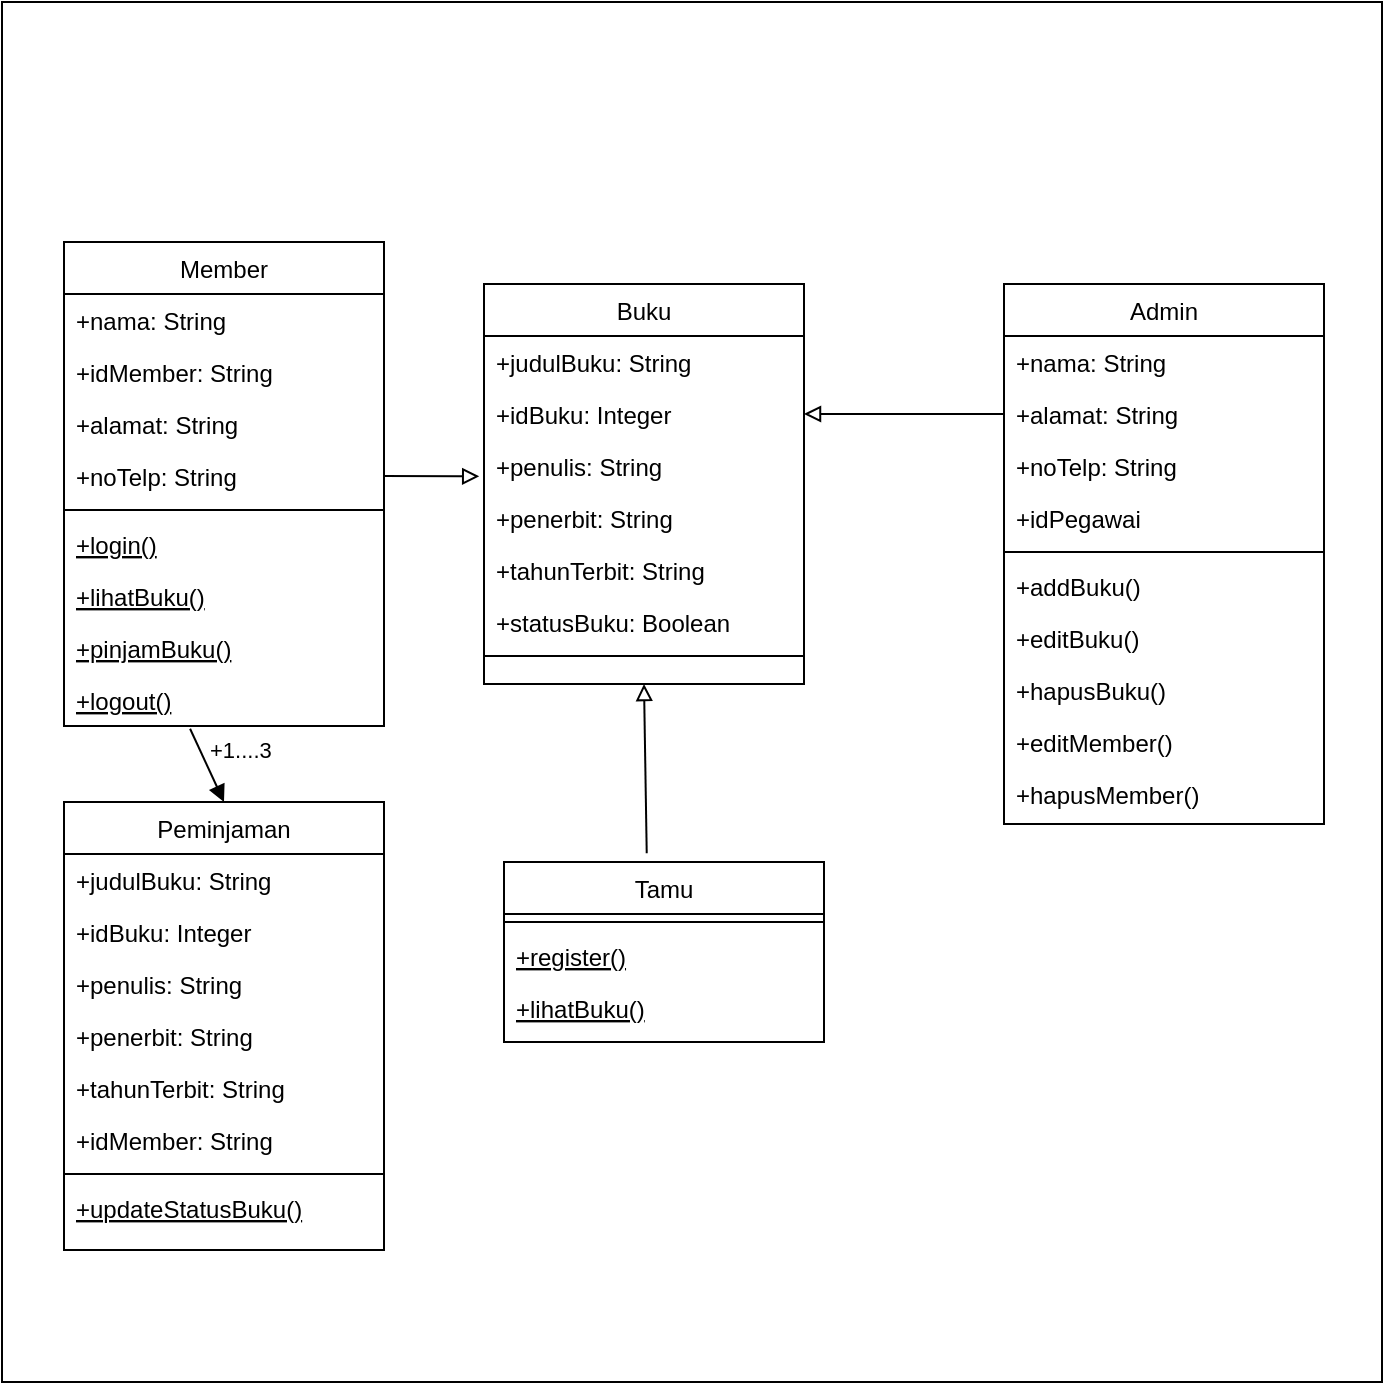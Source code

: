 <mxfile version="15.7.3" type="device"><diagram id="C5RBs43oDa-KdzZeNtuy" name="Page-1"><mxGraphModel dx="2770" dy="1483" grid="1" gridSize="10" guides="1" tooltips="1" connect="1" arrows="1" fold="1" page="1" pageScale="1" pageWidth="827" pageHeight="1169" math="0" shadow="0"><root><mxCell id="WIyWlLk6GJQsqaUBKTNV-0"/><mxCell id="WIyWlLk6GJQsqaUBKTNV-1" parent="WIyWlLk6GJQsqaUBKTNV-0"/><mxCell id="1PK9cRI5X0TkVZkJhebO-0" value="" style="whiteSpace=wrap;html=1;aspect=fixed;" vertex="1" parent="WIyWlLk6GJQsqaUBKTNV-1"><mxGeometry x="69" y="130" width="690" height="690" as="geometry"/></mxCell><mxCell id="zkfFHV4jXpPFQw0GAbJ--6" value="Member" style="swimlane;fontStyle=0;align=center;verticalAlign=top;childLayout=stackLayout;horizontal=1;startSize=26;horizontalStack=0;resizeParent=1;resizeLast=0;collapsible=1;marginBottom=0;rounded=0;shadow=0;strokeWidth=1;" parent="WIyWlLk6GJQsqaUBKTNV-1" vertex="1"><mxGeometry x="100" y="250" width="160" height="242" as="geometry"><mxRectangle x="130" y="380" width="160" height="26" as="alternateBounds"/></mxGeometry></mxCell><mxCell id="zkfFHV4jXpPFQw0GAbJ--7" value="+nama: String" style="text;align=left;verticalAlign=top;spacingLeft=4;spacingRight=4;overflow=hidden;rotatable=0;points=[[0,0.5],[1,0.5]];portConstraint=eastwest;" parent="zkfFHV4jXpPFQw0GAbJ--6" vertex="1"><mxGeometry y="26" width="160" height="26" as="geometry"/></mxCell><mxCell id="ETexptzm8dDV-ukyvPyY-33" value="+idMember: String" style="text;align=left;verticalAlign=top;spacingLeft=4;spacingRight=4;overflow=hidden;rotatable=0;points=[[0,0.5],[1,0.5]];portConstraint=eastwest;" parent="zkfFHV4jXpPFQw0GAbJ--6" vertex="1"><mxGeometry y="52" width="160" height="26" as="geometry"/></mxCell><mxCell id="ETexptzm8dDV-ukyvPyY-0" value="+alamat: String" style="text;align=left;verticalAlign=top;spacingLeft=4;spacingRight=4;overflow=hidden;rotatable=0;points=[[0,0.5],[1,0.5]];portConstraint=eastwest;rounded=0;shadow=0;html=0;" parent="zkfFHV4jXpPFQw0GAbJ--6" vertex="1"><mxGeometry y="78" width="160" height="26" as="geometry"/></mxCell><mxCell id="zkfFHV4jXpPFQw0GAbJ--8" value="+noTelp: String" style="text;align=left;verticalAlign=top;spacingLeft=4;spacingRight=4;overflow=hidden;rotatable=0;points=[[0,0.5],[1,0.5]];portConstraint=eastwest;rounded=0;shadow=0;html=0;" parent="zkfFHV4jXpPFQw0GAbJ--6" vertex="1"><mxGeometry y="104" width="160" height="26" as="geometry"/></mxCell><mxCell id="zkfFHV4jXpPFQw0GAbJ--9" value="" style="line;html=1;strokeWidth=1;align=left;verticalAlign=middle;spacingTop=-1;spacingLeft=3;spacingRight=3;rotatable=0;labelPosition=right;points=[];portConstraint=eastwest;" parent="zkfFHV4jXpPFQw0GAbJ--6" vertex="1"><mxGeometry y="130" width="160" height="8" as="geometry"/></mxCell><mxCell id="zkfFHV4jXpPFQw0GAbJ--10" value="+login()" style="text;align=left;verticalAlign=top;spacingLeft=4;spacingRight=4;overflow=hidden;rotatable=0;points=[[0,0.5],[1,0.5]];portConstraint=eastwest;fontStyle=4" parent="zkfFHV4jXpPFQw0GAbJ--6" vertex="1"><mxGeometry y="138" width="160" height="26" as="geometry"/></mxCell><mxCell id="ETexptzm8dDV-ukyvPyY-34" value="+lihatBuku()" style="text;align=left;verticalAlign=top;spacingLeft=4;spacingRight=4;overflow=hidden;rotatable=0;points=[[0,0.5],[1,0.5]];portConstraint=eastwest;fontStyle=4" parent="zkfFHV4jXpPFQw0GAbJ--6" vertex="1"><mxGeometry y="164" width="160" height="26" as="geometry"/></mxCell><mxCell id="ETexptzm8dDV-ukyvPyY-1" value="+pinjamBuku()" style="text;align=left;verticalAlign=top;spacingLeft=4;spacingRight=4;overflow=hidden;rotatable=0;points=[[0,0.5],[1,0.5]];portConstraint=eastwest;fontStyle=4" parent="zkfFHV4jXpPFQw0GAbJ--6" vertex="1"><mxGeometry y="190" width="160" height="26" as="geometry"/></mxCell><mxCell id="ETexptzm8dDV-ukyvPyY-38" value="+logout()" style="text;align=left;verticalAlign=top;spacingLeft=4;spacingRight=4;overflow=hidden;rotatable=0;points=[[0,0.5],[1,0.5]];portConstraint=eastwest;fontStyle=4" parent="zkfFHV4jXpPFQw0GAbJ--6" vertex="1"><mxGeometry y="216" width="160" height="26" as="geometry"/></mxCell><mxCell id="zkfFHV4jXpPFQw0GAbJ--17" value="Admin" style="swimlane;fontStyle=0;align=center;verticalAlign=top;childLayout=stackLayout;horizontal=1;startSize=26;horizontalStack=0;resizeParent=1;resizeLast=0;collapsible=1;marginBottom=0;rounded=0;shadow=0;strokeWidth=1;" parent="WIyWlLk6GJQsqaUBKTNV-1" vertex="1"><mxGeometry x="570" y="271" width="160" height="270" as="geometry"><mxRectangle x="550" y="140" width="160" height="26" as="alternateBounds"/></mxGeometry></mxCell><mxCell id="zkfFHV4jXpPFQw0GAbJ--18" value="+nama: String" style="text;align=left;verticalAlign=top;spacingLeft=4;spacingRight=4;overflow=hidden;rotatable=0;points=[[0,0.5],[1,0.5]];portConstraint=eastwest;" parent="zkfFHV4jXpPFQw0GAbJ--17" vertex="1"><mxGeometry y="26" width="160" height="26" as="geometry"/></mxCell><mxCell id="zkfFHV4jXpPFQw0GAbJ--19" value="+alamat: String" style="text;align=left;verticalAlign=top;spacingLeft=4;spacingRight=4;overflow=hidden;rotatable=0;points=[[0,0.5],[1,0.5]];portConstraint=eastwest;rounded=0;shadow=0;html=0;" parent="zkfFHV4jXpPFQw0GAbJ--17" vertex="1"><mxGeometry y="52" width="160" height="26" as="geometry"/></mxCell><mxCell id="ETexptzm8dDV-ukyvPyY-36" value="+noTelp: String" style="text;align=left;verticalAlign=top;spacingLeft=4;spacingRight=4;overflow=hidden;rotatable=0;points=[[0,0.5],[1,0.5]];portConstraint=eastwest;rounded=0;shadow=0;html=0;" parent="zkfFHV4jXpPFQw0GAbJ--17" vertex="1"><mxGeometry y="78" width="160" height="26" as="geometry"/></mxCell><mxCell id="zkfFHV4jXpPFQw0GAbJ--20" value="+idPegawai" style="text;align=left;verticalAlign=top;spacingLeft=4;spacingRight=4;overflow=hidden;rotatable=0;points=[[0,0.5],[1,0.5]];portConstraint=eastwest;rounded=0;shadow=0;html=0;" parent="zkfFHV4jXpPFQw0GAbJ--17" vertex="1"><mxGeometry y="104" width="160" height="26" as="geometry"/></mxCell><mxCell id="zkfFHV4jXpPFQw0GAbJ--23" value="" style="line;html=1;strokeWidth=1;align=left;verticalAlign=middle;spacingTop=-1;spacingLeft=3;spacingRight=3;rotatable=0;labelPosition=right;points=[];portConstraint=eastwest;" parent="zkfFHV4jXpPFQw0GAbJ--17" vertex="1"><mxGeometry y="130" width="160" height="8" as="geometry"/></mxCell><mxCell id="ETexptzm8dDV-ukyvPyY-35" value="+addBuku()" style="text;align=left;verticalAlign=top;spacingLeft=4;spacingRight=4;overflow=hidden;rotatable=0;points=[[0,0.5],[1,0.5]];portConstraint=eastwest;" parent="zkfFHV4jXpPFQw0GAbJ--17" vertex="1"><mxGeometry y="138" width="160" height="26" as="geometry"/></mxCell><mxCell id="ETexptzm8dDV-ukyvPyY-18" value="+editBuku()" style="text;align=left;verticalAlign=top;spacingLeft=4;spacingRight=4;overflow=hidden;rotatable=0;points=[[0,0.5],[1,0.5]];portConstraint=eastwest;" parent="zkfFHV4jXpPFQw0GAbJ--17" vertex="1"><mxGeometry y="164" width="160" height="26" as="geometry"/></mxCell><mxCell id="ETexptzm8dDV-ukyvPyY-19" value="+hapusBuku()" style="text;align=left;verticalAlign=top;spacingLeft=4;spacingRight=4;overflow=hidden;rotatable=0;points=[[0,0.5],[1,0.5]];portConstraint=eastwest;" parent="zkfFHV4jXpPFQw0GAbJ--17" vertex="1"><mxGeometry y="190" width="160" height="26" as="geometry"/></mxCell><mxCell id="zkfFHV4jXpPFQw0GAbJ--25" value="+editMember()" style="text;align=left;verticalAlign=top;spacingLeft=4;spacingRight=4;overflow=hidden;rotatable=0;points=[[0,0.5],[1,0.5]];portConstraint=eastwest;" parent="zkfFHV4jXpPFQw0GAbJ--17" vertex="1"><mxGeometry y="216" width="160" height="26" as="geometry"/></mxCell><mxCell id="ETexptzm8dDV-ukyvPyY-20" value="+hapusMember()" style="text;align=left;verticalAlign=top;spacingLeft=4;spacingRight=4;overflow=hidden;rotatable=0;points=[[0,0.5],[1,0.5]];portConstraint=eastwest;" parent="zkfFHV4jXpPFQw0GAbJ--17" vertex="1"><mxGeometry y="242" width="160" height="26" as="geometry"/></mxCell><mxCell id="ETexptzm8dDV-ukyvPyY-2" value="Buku" style="swimlane;fontStyle=0;align=center;verticalAlign=top;childLayout=stackLayout;horizontal=1;startSize=26;horizontalStack=0;resizeParent=1;resizeLast=0;collapsible=1;marginBottom=0;rounded=0;shadow=0;strokeWidth=1;" parent="WIyWlLk6GJQsqaUBKTNV-1" vertex="1"><mxGeometry x="310" y="271" width="160" height="200" as="geometry"><mxRectangle x="130" y="380" width="160" height="26" as="alternateBounds"/></mxGeometry></mxCell><mxCell id="ETexptzm8dDV-ukyvPyY-3" value="+judulBuku: String" style="text;align=left;verticalAlign=top;spacingLeft=4;spacingRight=4;overflow=hidden;rotatable=0;points=[[0,0.5],[1,0.5]];portConstraint=eastwest;" parent="ETexptzm8dDV-ukyvPyY-2" vertex="1"><mxGeometry y="26" width="160" height="26" as="geometry"/></mxCell><mxCell id="ETexptzm8dDV-ukyvPyY-4" value="+idBuku: Integer" style="text;align=left;verticalAlign=top;spacingLeft=4;spacingRight=4;overflow=hidden;rotatable=0;points=[[0,0.5],[1,0.5]];portConstraint=eastwest;rounded=0;shadow=0;html=0;" parent="ETexptzm8dDV-ukyvPyY-2" vertex="1"><mxGeometry y="52" width="160" height="26" as="geometry"/></mxCell><mxCell id="ETexptzm8dDV-ukyvPyY-5" value="+penulis: String" style="text;align=left;verticalAlign=top;spacingLeft=4;spacingRight=4;overflow=hidden;rotatable=0;points=[[0,0.5],[1,0.5]];portConstraint=eastwest;rounded=0;shadow=0;html=0;" parent="ETexptzm8dDV-ukyvPyY-2" vertex="1"><mxGeometry y="78" width="160" height="26" as="geometry"/></mxCell><mxCell id="ETexptzm8dDV-ukyvPyY-17" value="+penerbit: String" style="text;align=left;verticalAlign=top;spacingLeft=4;spacingRight=4;overflow=hidden;rotatable=0;points=[[0,0.5],[1,0.5]];portConstraint=eastwest;rounded=0;shadow=0;html=0;" parent="ETexptzm8dDV-ukyvPyY-2" vertex="1"><mxGeometry y="104" width="160" height="26" as="geometry"/></mxCell><mxCell id="ETexptzm8dDV-ukyvPyY-16" value="+tahunTerbit: String" style="text;align=left;verticalAlign=top;spacingLeft=4;spacingRight=4;overflow=hidden;rotatable=0;points=[[0,0.5],[1,0.5]];portConstraint=eastwest;rounded=0;shadow=0;html=0;" parent="ETexptzm8dDV-ukyvPyY-2" vertex="1"><mxGeometry y="130" width="160" height="26" as="geometry"/></mxCell><mxCell id="ETexptzm8dDV-ukyvPyY-30" value="+statusBuku: Boolean" style="text;align=left;verticalAlign=top;spacingLeft=4;spacingRight=4;overflow=hidden;rotatable=0;points=[[0,0.5],[1,0.5]];portConstraint=eastwest;rounded=0;shadow=0;html=0;" parent="ETexptzm8dDV-ukyvPyY-2" vertex="1"><mxGeometry y="156" width="160" height="26" as="geometry"/></mxCell><mxCell id="ETexptzm8dDV-ukyvPyY-6" value="" style="line;html=1;strokeWidth=1;align=left;verticalAlign=middle;spacingTop=-1;spacingLeft=3;spacingRight=3;rotatable=0;labelPosition=right;points=[];portConstraint=eastwest;" parent="ETexptzm8dDV-ukyvPyY-2" vertex="1"><mxGeometry y="182" width="160" height="8" as="geometry"/></mxCell><mxCell id="ETexptzm8dDV-ukyvPyY-9" value="Tamu" style="swimlane;fontStyle=0;align=center;verticalAlign=top;childLayout=stackLayout;horizontal=1;startSize=26;horizontalStack=0;resizeParent=1;resizeLast=0;collapsible=1;marginBottom=0;rounded=0;shadow=0;strokeWidth=1;" parent="WIyWlLk6GJQsqaUBKTNV-1" vertex="1"><mxGeometry x="320" y="560" width="160" height="90" as="geometry"><mxRectangle x="130" y="380" width="160" height="26" as="alternateBounds"/></mxGeometry></mxCell><mxCell id="ETexptzm8dDV-ukyvPyY-13" value="" style="line;html=1;strokeWidth=1;align=left;verticalAlign=middle;spacingTop=-1;spacingLeft=3;spacingRight=3;rotatable=0;labelPosition=right;points=[];portConstraint=eastwest;" parent="ETexptzm8dDV-ukyvPyY-9" vertex="1"><mxGeometry y="26" width="160" height="8" as="geometry"/></mxCell><mxCell id="ETexptzm8dDV-ukyvPyY-14" value="+register()" style="text;align=left;verticalAlign=top;spacingLeft=4;spacingRight=4;overflow=hidden;rotatable=0;points=[[0,0.5],[1,0.5]];portConstraint=eastwest;fontStyle=4" parent="ETexptzm8dDV-ukyvPyY-9" vertex="1"><mxGeometry y="34" width="160" height="26" as="geometry"/></mxCell><mxCell id="ETexptzm8dDV-ukyvPyY-15" value="+lihatBuku()" style="text;align=left;verticalAlign=top;spacingLeft=4;spacingRight=4;overflow=hidden;rotatable=0;points=[[0,0.5],[1,0.5]];portConstraint=eastwest;fontStyle=4" parent="ETexptzm8dDV-ukyvPyY-9" vertex="1"><mxGeometry y="60" width="160" height="26" as="geometry"/></mxCell><mxCell id="ETexptzm8dDV-ukyvPyY-21" value="Peminjaman" style="swimlane;fontStyle=0;align=center;verticalAlign=top;childLayout=stackLayout;horizontal=1;startSize=26;horizontalStack=0;resizeParent=1;resizeLast=0;collapsible=1;marginBottom=0;rounded=0;shadow=0;strokeWidth=1;" parent="WIyWlLk6GJQsqaUBKTNV-1" vertex="1"><mxGeometry x="100" y="530" width="160" height="224" as="geometry"><mxRectangle x="130" y="380" width="160" height="26" as="alternateBounds"/></mxGeometry></mxCell><mxCell id="ETexptzm8dDV-ukyvPyY-22" value="+judulBuku: String" style="text;align=left;verticalAlign=top;spacingLeft=4;spacingRight=4;overflow=hidden;rotatable=0;points=[[0,0.5],[1,0.5]];portConstraint=eastwest;" parent="ETexptzm8dDV-ukyvPyY-21" vertex="1"><mxGeometry y="26" width="160" height="26" as="geometry"/></mxCell><mxCell id="ETexptzm8dDV-ukyvPyY-23" value="+idBuku: Integer" style="text;align=left;verticalAlign=top;spacingLeft=4;spacingRight=4;overflow=hidden;rotatable=0;points=[[0,0.5],[1,0.5]];portConstraint=eastwest;rounded=0;shadow=0;html=0;" parent="ETexptzm8dDV-ukyvPyY-21" vertex="1"><mxGeometry y="52" width="160" height="26" as="geometry"/></mxCell><mxCell id="ETexptzm8dDV-ukyvPyY-24" value="+penulis: String" style="text;align=left;verticalAlign=top;spacingLeft=4;spacingRight=4;overflow=hidden;rotatable=0;points=[[0,0.5],[1,0.5]];portConstraint=eastwest;rounded=0;shadow=0;html=0;" parent="ETexptzm8dDV-ukyvPyY-21" vertex="1"><mxGeometry y="78" width="160" height="26" as="geometry"/></mxCell><mxCell id="ETexptzm8dDV-ukyvPyY-25" value="+penerbit: String" style="text;align=left;verticalAlign=top;spacingLeft=4;spacingRight=4;overflow=hidden;rotatable=0;points=[[0,0.5],[1,0.5]];portConstraint=eastwest;rounded=0;shadow=0;html=0;" parent="ETexptzm8dDV-ukyvPyY-21" vertex="1"><mxGeometry y="104" width="160" height="26" as="geometry"/></mxCell><mxCell id="ETexptzm8dDV-ukyvPyY-26" value="+tahunTerbit: String" style="text;align=left;verticalAlign=top;spacingLeft=4;spacingRight=4;overflow=hidden;rotatable=0;points=[[0,0.5],[1,0.5]];portConstraint=eastwest;rounded=0;shadow=0;html=0;" parent="ETexptzm8dDV-ukyvPyY-21" vertex="1"><mxGeometry y="130" width="160" height="26" as="geometry"/></mxCell><mxCell id="ETexptzm8dDV-ukyvPyY-32" value="+idMember: String" style="text;align=left;verticalAlign=top;spacingLeft=4;spacingRight=4;overflow=hidden;rotatable=0;points=[[0,0.5],[1,0.5]];portConstraint=eastwest;rounded=0;shadow=0;html=0;" parent="ETexptzm8dDV-ukyvPyY-21" vertex="1"><mxGeometry y="156" width="160" height="26" as="geometry"/></mxCell><mxCell id="ETexptzm8dDV-ukyvPyY-27" value="" style="line;html=1;strokeWidth=1;align=left;verticalAlign=middle;spacingTop=-1;spacingLeft=3;spacingRight=3;rotatable=0;labelPosition=right;points=[];portConstraint=eastwest;" parent="ETexptzm8dDV-ukyvPyY-21" vertex="1"><mxGeometry y="182" width="160" height="8" as="geometry"/></mxCell><mxCell id="ETexptzm8dDV-ukyvPyY-28" value="+updateStatusBuku()" style="text;align=left;verticalAlign=top;spacingLeft=4;spacingRight=4;overflow=hidden;rotatable=0;points=[[0,0.5],[1,0.5]];portConstraint=eastwest;fontStyle=4" parent="ETexptzm8dDV-ukyvPyY-21" vertex="1"><mxGeometry y="190" width="160" height="26" as="geometry"/></mxCell><mxCell id="ETexptzm8dDV-ukyvPyY-39" value="" style="html=1;verticalAlign=bottom;labelBackgroundColor=none;endArrow=block;endFill=0;endSize=6;align=left;rounded=0;exitX=1;exitY=0.5;exitDx=0;exitDy=0;entryX=-0.015;entryY=0.699;entryDx=0;entryDy=0;entryPerimeter=0;" parent="WIyWlLk6GJQsqaUBKTNV-1" source="zkfFHV4jXpPFQw0GAbJ--8" target="ETexptzm8dDV-ukyvPyY-5" edge="1"><mxGeometry x="-0.365" relative="1" as="geometry"><mxPoint x="330" y="370" as="sourcePoint"/><mxPoint x="380" y="370" as="targetPoint"/><mxPoint as="offset"/></mxGeometry></mxCell><mxCell id="ETexptzm8dDV-ukyvPyY-40" value="+1....3" style="html=1;verticalAlign=bottom;labelBackgroundColor=none;endArrow=block;endFill=1;endSize=6;align=left;rounded=0;exitX=0.394;exitY=1.053;exitDx=0;exitDy=0;exitPerimeter=0;entryX=0.5;entryY=0;entryDx=0;entryDy=0;" parent="WIyWlLk6GJQsqaUBKTNV-1" source="ETexptzm8dDV-ukyvPyY-38" target="ETexptzm8dDV-ukyvPyY-21" edge="1"><mxGeometry x="0.064" y="-1" relative="1" as="geometry"><mxPoint x="290" y="470" as="sourcePoint"/><mxPoint x="450" y="470" as="targetPoint"/><mxPoint as="offset"/></mxGeometry></mxCell><mxCell id="ETexptzm8dDV-ukyvPyY-41" value="" style="html=1;verticalAlign=bottom;labelBackgroundColor=none;endArrow=block;endFill=0;endSize=6;align=left;rounded=0;exitX=0.446;exitY=-0.049;exitDx=0;exitDy=0;entryX=0.5;entryY=1;entryDx=0;entryDy=0;exitPerimeter=0;" parent="WIyWlLk6GJQsqaUBKTNV-1" source="ETexptzm8dDV-ukyvPyY-9" target="ETexptzm8dDV-ukyvPyY-2" edge="1"><mxGeometry x="-0.365" relative="1" as="geometry"><mxPoint x="230" y="377" as="sourcePoint"/><mxPoint x="367.6" y="377.174" as="targetPoint"/><mxPoint as="offset"/></mxGeometry></mxCell><mxCell id="ETexptzm8dDV-ukyvPyY-42" value="" style="html=1;verticalAlign=bottom;labelBackgroundColor=none;endArrow=block;endFill=0;endSize=6;align=left;rounded=0;exitX=0;exitY=0.5;exitDx=0;exitDy=0;entryX=1;entryY=0.5;entryDx=0;entryDy=0;" parent="WIyWlLk6GJQsqaUBKTNV-1" source="zkfFHV4jXpPFQw0GAbJ--19" target="ETexptzm8dDV-ukyvPyY-4" edge="1"><mxGeometry x="-0.365" relative="1" as="geometry"><mxPoint x="630" y="477" as="sourcePoint"/><mxPoint x="500" y="294" as="targetPoint"/><mxPoint as="offset"/></mxGeometry></mxCell></root></mxGraphModel></diagram></mxfile>